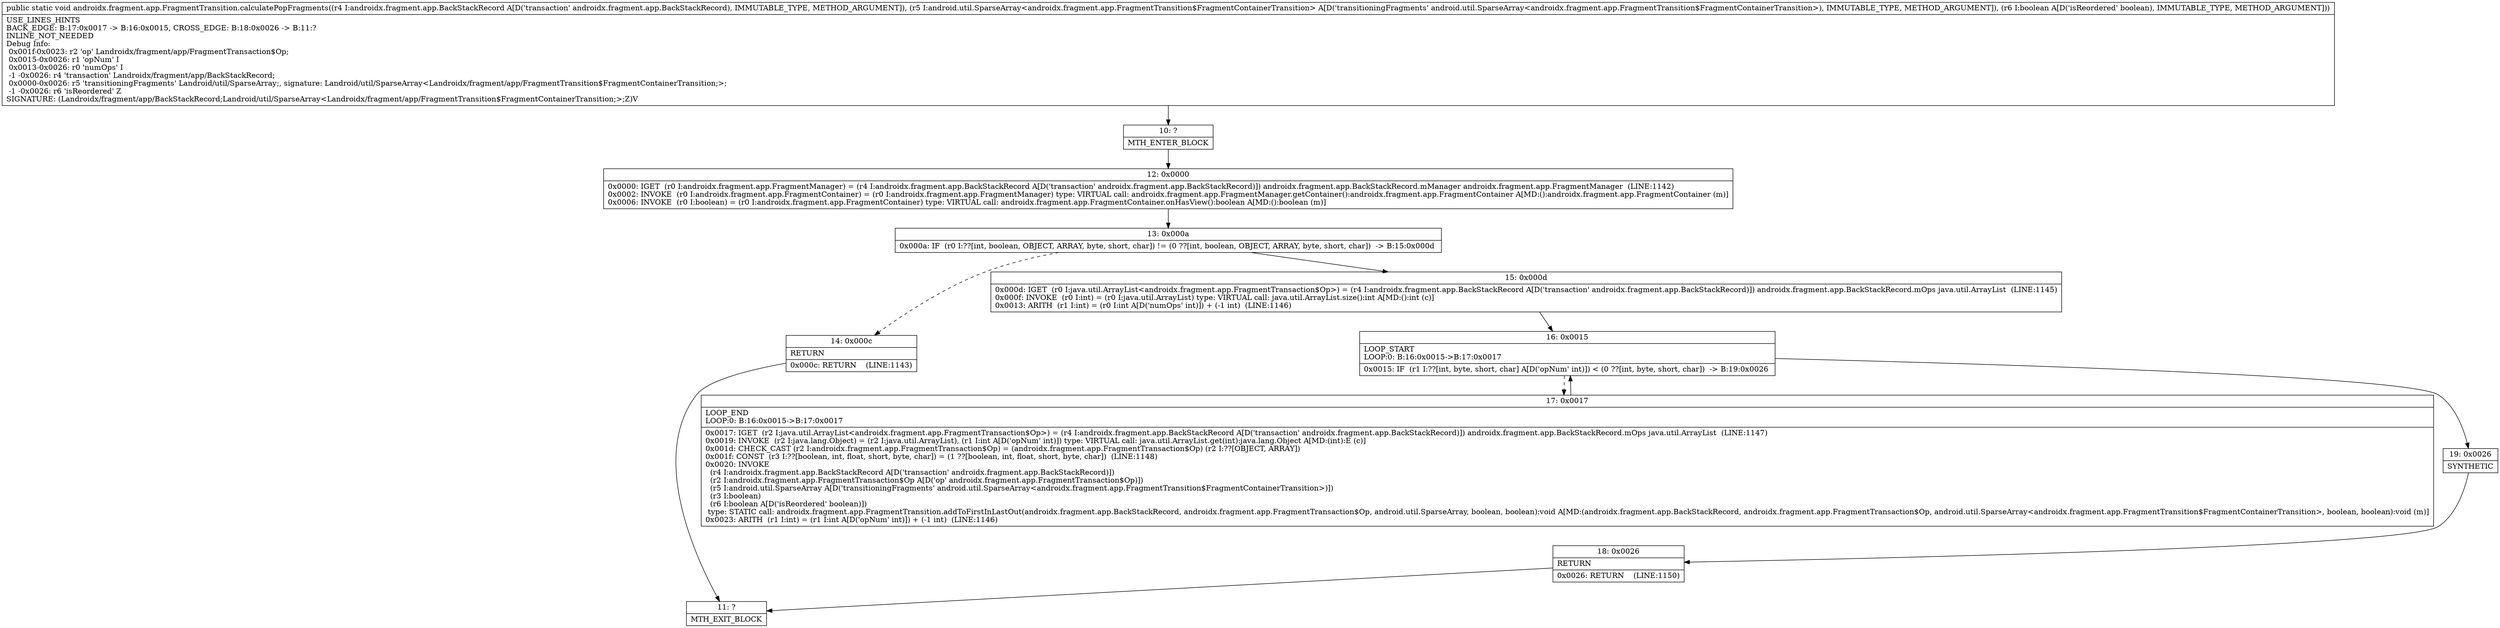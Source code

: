 digraph "CFG forandroidx.fragment.app.FragmentTransition.calculatePopFragments(Landroidx\/fragment\/app\/BackStackRecord;Landroid\/util\/SparseArray;Z)V" {
Node_10 [shape=record,label="{10\:\ ?|MTH_ENTER_BLOCK\l}"];
Node_12 [shape=record,label="{12\:\ 0x0000|0x0000: IGET  (r0 I:androidx.fragment.app.FragmentManager) = (r4 I:androidx.fragment.app.BackStackRecord A[D('transaction' androidx.fragment.app.BackStackRecord)]) androidx.fragment.app.BackStackRecord.mManager androidx.fragment.app.FragmentManager  (LINE:1142)\l0x0002: INVOKE  (r0 I:androidx.fragment.app.FragmentContainer) = (r0 I:androidx.fragment.app.FragmentManager) type: VIRTUAL call: androidx.fragment.app.FragmentManager.getContainer():androidx.fragment.app.FragmentContainer A[MD:():androidx.fragment.app.FragmentContainer (m)]\l0x0006: INVOKE  (r0 I:boolean) = (r0 I:androidx.fragment.app.FragmentContainer) type: VIRTUAL call: androidx.fragment.app.FragmentContainer.onHasView():boolean A[MD:():boolean (m)]\l}"];
Node_13 [shape=record,label="{13\:\ 0x000a|0x000a: IF  (r0 I:??[int, boolean, OBJECT, ARRAY, byte, short, char]) != (0 ??[int, boolean, OBJECT, ARRAY, byte, short, char])  \-\> B:15:0x000d \l}"];
Node_14 [shape=record,label="{14\:\ 0x000c|RETURN\l|0x000c: RETURN    (LINE:1143)\l}"];
Node_11 [shape=record,label="{11\:\ ?|MTH_EXIT_BLOCK\l}"];
Node_15 [shape=record,label="{15\:\ 0x000d|0x000d: IGET  (r0 I:java.util.ArrayList\<androidx.fragment.app.FragmentTransaction$Op\>) = (r4 I:androidx.fragment.app.BackStackRecord A[D('transaction' androidx.fragment.app.BackStackRecord)]) androidx.fragment.app.BackStackRecord.mOps java.util.ArrayList  (LINE:1145)\l0x000f: INVOKE  (r0 I:int) = (r0 I:java.util.ArrayList) type: VIRTUAL call: java.util.ArrayList.size():int A[MD:():int (c)]\l0x0013: ARITH  (r1 I:int) = (r0 I:int A[D('numOps' int)]) + (\-1 int)  (LINE:1146)\l}"];
Node_16 [shape=record,label="{16\:\ 0x0015|LOOP_START\lLOOP:0: B:16:0x0015\-\>B:17:0x0017\l|0x0015: IF  (r1 I:??[int, byte, short, char] A[D('opNum' int)]) \< (0 ??[int, byte, short, char])  \-\> B:19:0x0026 \l}"];
Node_17 [shape=record,label="{17\:\ 0x0017|LOOP_END\lLOOP:0: B:16:0x0015\-\>B:17:0x0017\l|0x0017: IGET  (r2 I:java.util.ArrayList\<androidx.fragment.app.FragmentTransaction$Op\>) = (r4 I:androidx.fragment.app.BackStackRecord A[D('transaction' androidx.fragment.app.BackStackRecord)]) androidx.fragment.app.BackStackRecord.mOps java.util.ArrayList  (LINE:1147)\l0x0019: INVOKE  (r2 I:java.lang.Object) = (r2 I:java.util.ArrayList), (r1 I:int A[D('opNum' int)]) type: VIRTUAL call: java.util.ArrayList.get(int):java.lang.Object A[MD:(int):E (c)]\l0x001d: CHECK_CAST (r2 I:androidx.fragment.app.FragmentTransaction$Op) = (androidx.fragment.app.FragmentTransaction$Op) (r2 I:??[OBJECT, ARRAY]) \l0x001f: CONST  (r3 I:??[boolean, int, float, short, byte, char]) = (1 ??[boolean, int, float, short, byte, char])  (LINE:1148)\l0x0020: INVOKE  \l  (r4 I:androidx.fragment.app.BackStackRecord A[D('transaction' androidx.fragment.app.BackStackRecord)])\l  (r2 I:androidx.fragment.app.FragmentTransaction$Op A[D('op' androidx.fragment.app.FragmentTransaction$Op)])\l  (r5 I:android.util.SparseArray A[D('transitioningFragments' android.util.SparseArray\<androidx.fragment.app.FragmentTransition$FragmentContainerTransition\>)])\l  (r3 I:boolean)\l  (r6 I:boolean A[D('isReordered' boolean)])\l type: STATIC call: androidx.fragment.app.FragmentTransition.addToFirstInLastOut(androidx.fragment.app.BackStackRecord, androidx.fragment.app.FragmentTransaction$Op, android.util.SparseArray, boolean, boolean):void A[MD:(androidx.fragment.app.BackStackRecord, androidx.fragment.app.FragmentTransaction$Op, android.util.SparseArray\<androidx.fragment.app.FragmentTransition$FragmentContainerTransition\>, boolean, boolean):void (m)]\l0x0023: ARITH  (r1 I:int) = (r1 I:int A[D('opNum' int)]) + (\-1 int)  (LINE:1146)\l}"];
Node_19 [shape=record,label="{19\:\ 0x0026|SYNTHETIC\l}"];
Node_18 [shape=record,label="{18\:\ 0x0026|RETURN\l|0x0026: RETURN    (LINE:1150)\l}"];
MethodNode[shape=record,label="{public static void androidx.fragment.app.FragmentTransition.calculatePopFragments((r4 I:androidx.fragment.app.BackStackRecord A[D('transaction' androidx.fragment.app.BackStackRecord), IMMUTABLE_TYPE, METHOD_ARGUMENT]), (r5 I:android.util.SparseArray\<androidx.fragment.app.FragmentTransition$FragmentContainerTransition\> A[D('transitioningFragments' android.util.SparseArray\<androidx.fragment.app.FragmentTransition$FragmentContainerTransition\>), IMMUTABLE_TYPE, METHOD_ARGUMENT]), (r6 I:boolean A[D('isReordered' boolean), IMMUTABLE_TYPE, METHOD_ARGUMENT]))  | USE_LINES_HINTS\lBACK_EDGE: B:17:0x0017 \-\> B:16:0x0015, CROSS_EDGE: B:18:0x0026 \-\> B:11:?\lINLINE_NOT_NEEDED\lDebug Info:\l  0x001f\-0x0023: r2 'op' Landroidx\/fragment\/app\/FragmentTransaction$Op;\l  0x0015\-0x0026: r1 'opNum' I\l  0x0013\-0x0026: r0 'numOps' I\l  \-1 \-0x0026: r4 'transaction' Landroidx\/fragment\/app\/BackStackRecord;\l  0x0000\-0x0026: r5 'transitioningFragments' Landroid\/util\/SparseArray;, signature: Landroid\/util\/SparseArray\<Landroidx\/fragment\/app\/FragmentTransition$FragmentContainerTransition;\>;\l  \-1 \-0x0026: r6 'isReordered' Z\lSIGNATURE: (Landroidx\/fragment\/app\/BackStackRecord;Landroid\/util\/SparseArray\<Landroidx\/fragment\/app\/FragmentTransition$FragmentContainerTransition;\>;Z)V\l}"];
MethodNode -> Node_10;Node_10 -> Node_12;
Node_12 -> Node_13;
Node_13 -> Node_14[style=dashed];
Node_13 -> Node_15;
Node_14 -> Node_11;
Node_15 -> Node_16;
Node_16 -> Node_17[style=dashed];
Node_16 -> Node_19;
Node_17 -> Node_16;
Node_19 -> Node_18;
Node_18 -> Node_11;
}

